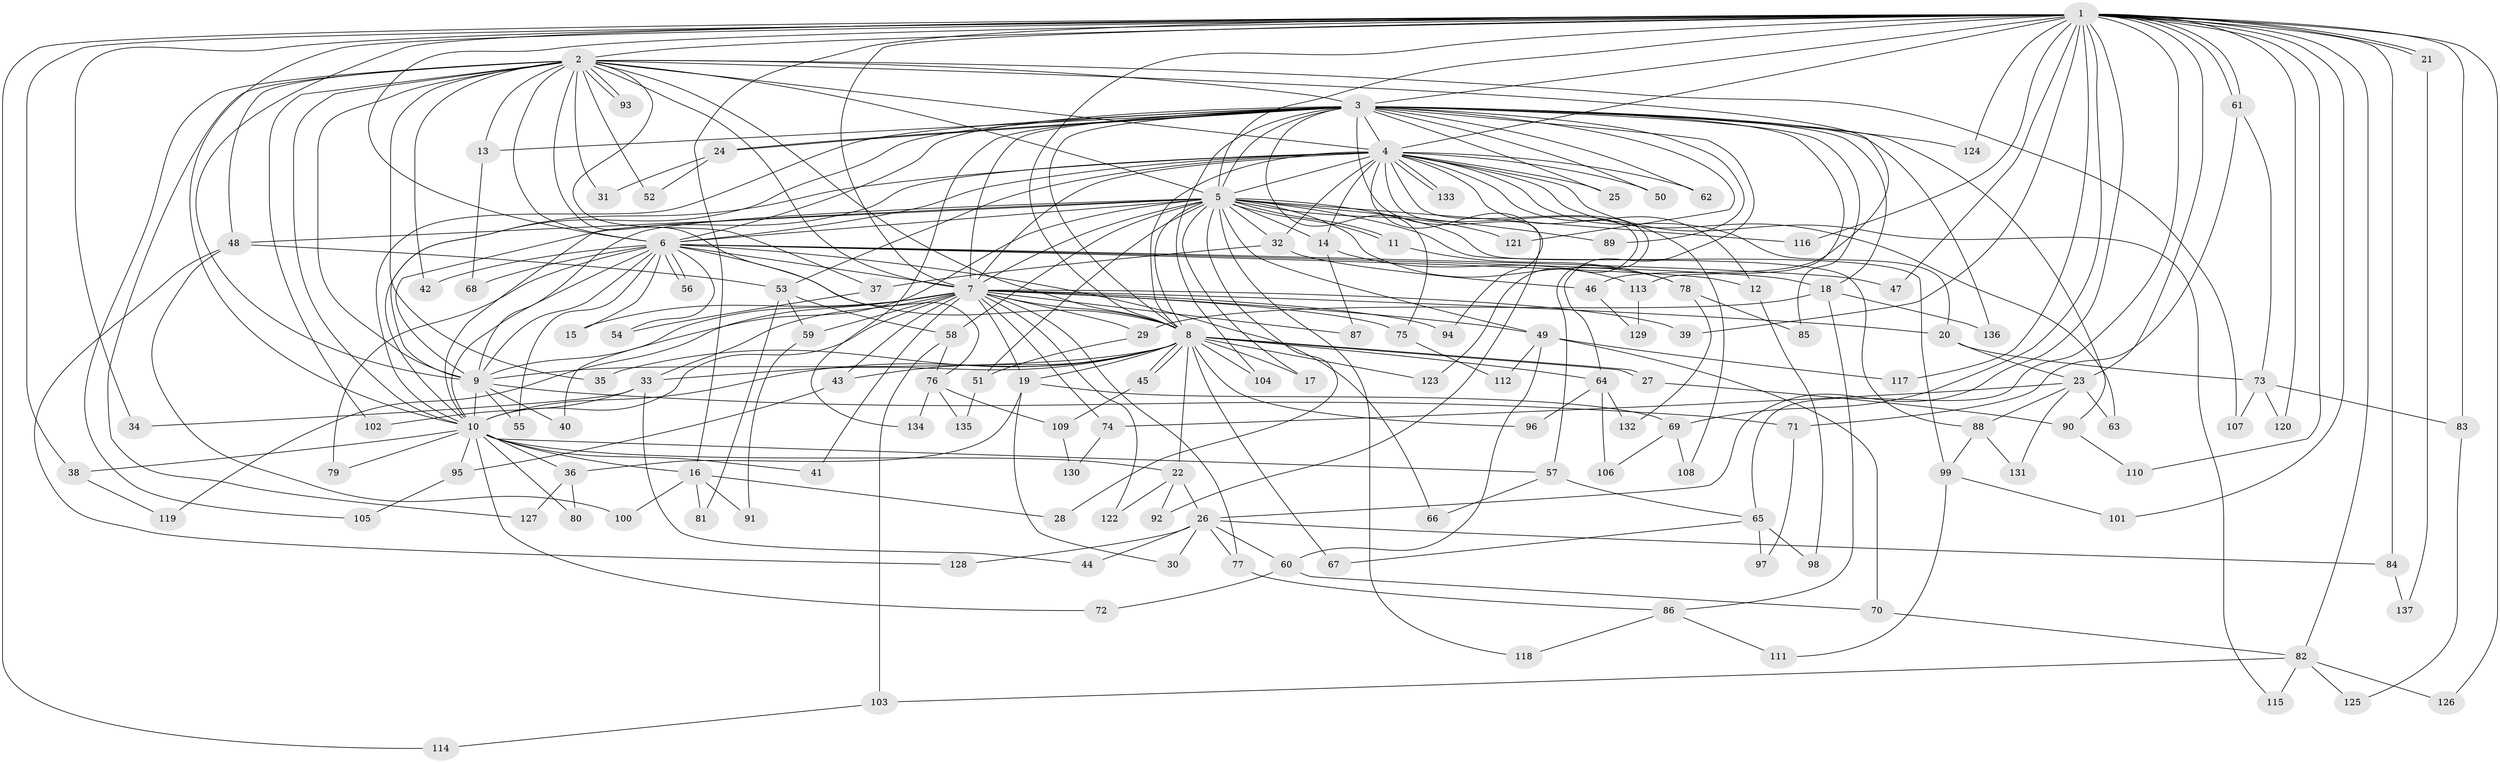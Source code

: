 // coarse degree distribution, {31: 0.009259259259259259, 34: 0.009259259259259259, 25: 0.009259259259259259, 22: 0.009259259259259259, 36: 0.009259259259259259, 24: 0.009259259259259259, 10: 0.009259259259259259, 15: 0.009259259259259259, 3: 0.17592592592592593, 4: 0.09259259259259259, 2: 0.49074074074074076, 6: 0.018518518518518517, 5: 0.10185185185185185, 7: 0.009259259259259259, 8: 0.018518518518518517, 1: 0.018518518518518517}
// Generated by graph-tools (version 1.1) at 2025/23/03/03/25 07:23:37]
// undirected, 137 vertices, 299 edges
graph export_dot {
graph [start="1"]
  node [color=gray90,style=filled];
  1;
  2;
  3;
  4;
  5;
  6;
  7;
  8;
  9;
  10;
  11;
  12;
  13;
  14;
  15;
  16;
  17;
  18;
  19;
  20;
  21;
  22;
  23;
  24;
  25;
  26;
  27;
  28;
  29;
  30;
  31;
  32;
  33;
  34;
  35;
  36;
  37;
  38;
  39;
  40;
  41;
  42;
  43;
  44;
  45;
  46;
  47;
  48;
  49;
  50;
  51;
  52;
  53;
  54;
  55;
  56;
  57;
  58;
  59;
  60;
  61;
  62;
  63;
  64;
  65;
  66;
  67;
  68;
  69;
  70;
  71;
  72;
  73;
  74;
  75;
  76;
  77;
  78;
  79;
  80;
  81;
  82;
  83;
  84;
  85;
  86;
  87;
  88;
  89;
  90;
  91;
  92;
  93;
  94;
  95;
  96;
  97;
  98;
  99;
  100;
  101;
  102;
  103;
  104;
  105;
  106;
  107;
  108;
  109;
  110;
  111;
  112;
  113;
  114;
  115;
  116;
  117;
  118;
  119;
  120;
  121;
  122;
  123;
  124;
  125;
  126;
  127;
  128;
  129;
  130;
  131;
  132;
  133;
  134;
  135;
  136;
  137;
  1 -- 2;
  1 -- 3;
  1 -- 4;
  1 -- 5;
  1 -- 6;
  1 -- 7;
  1 -- 8;
  1 -- 9;
  1 -- 10;
  1 -- 16;
  1 -- 21;
  1 -- 21;
  1 -- 23;
  1 -- 26;
  1 -- 34;
  1 -- 38;
  1 -- 39;
  1 -- 47;
  1 -- 61;
  1 -- 61;
  1 -- 65;
  1 -- 69;
  1 -- 82;
  1 -- 83;
  1 -- 84;
  1 -- 101;
  1 -- 110;
  1 -- 114;
  1 -- 116;
  1 -- 117;
  1 -- 120;
  1 -- 124;
  1 -- 126;
  2 -- 3;
  2 -- 4;
  2 -- 5;
  2 -- 6;
  2 -- 7;
  2 -- 8;
  2 -- 9;
  2 -- 10;
  2 -- 13;
  2 -- 31;
  2 -- 35;
  2 -- 37;
  2 -- 42;
  2 -- 46;
  2 -- 48;
  2 -- 52;
  2 -- 76;
  2 -- 93;
  2 -- 93;
  2 -- 102;
  2 -- 105;
  2 -- 107;
  2 -- 127;
  3 -- 4;
  3 -- 5;
  3 -- 6;
  3 -- 7;
  3 -- 8;
  3 -- 9;
  3 -- 10;
  3 -- 13;
  3 -- 18;
  3 -- 24;
  3 -- 24;
  3 -- 25;
  3 -- 50;
  3 -- 62;
  3 -- 64;
  3 -- 75;
  3 -- 85;
  3 -- 89;
  3 -- 90;
  3 -- 92;
  3 -- 104;
  3 -- 113;
  3 -- 121;
  3 -- 124;
  3 -- 134;
  3 -- 136;
  4 -- 5;
  4 -- 6;
  4 -- 7;
  4 -- 8;
  4 -- 9;
  4 -- 10;
  4 -- 12;
  4 -- 14;
  4 -- 20;
  4 -- 25;
  4 -- 32;
  4 -- 50;
  4 -- 53;
  4 -- 57;
  4 -- 62;
  4 -- 63;
  4 -- 94;
  4 -- 108;
  4 -- 115;
  4 -- 123;
  4 -- 133;
  4 -- 133;
  5 -- 6;
  5 -- 7;
  5 -- 8;
  5 -- 9;
  5 -- 10;
  5 -- 11;
  5 -- 11;
  5 -- 14;
  5 -- 17;
  5 -- 28;
  5 -- 32;
  5 -- 40;
  5 -- 48;
  5 -- 49;
  5 -- 51;
  5 -- 58;
  5 -- 78;
  5 -- 88;
  5 -- 89;
  5 -- 99;
  5 -- 116;
  5 -- 118;
  5 -- 121;
  6 -- 7;
  6 -- 8;
  6 -- 9;
  6 -- 10;
  6 -- 12;
  6 -- 15;
  6 -- 18;
  6 -- 42;
  6 -- 47;
  6 -- 54;
  6 -- 55;
  6 -- 56;
  6 -- 56;
  6 -- 66;
  6 -- 68;
  6 -- 79;
  7 -- 8;
  7 -- 9;
  7 -- 10;
  7 -- 15;
  7 -- 19;
  7 -- 20;
  7 -- 29;
  7 -- 33;
  7 -- 39;
  7 -- 41;
  7 -- 43;
  7 -- 49;
  7 -- 59;
  7 -- 74;
  7 -- 75;
  7 -- 77;
  7 -- 87;
  7 -- 94;
  7 -- 119;
  7 -- 122;
  8 -- 9;
  8 -- 10;
  8 -- 17;
  8 -- 19;
  8 -- 22;
  8 -- 27;
  8 -- 27;
  8 -- 33;
  8 -- 35;
  8 -- 43;
  8 -- 45;
  8 -- 45;
  8 -- 64;
  8 -- 67;
  8 -- 96;
  8 -- 104;
  8 -- 123;
  9 -- 10;
  9 -- 40;
  9 -- 55;
  9 -- 71;
  10 -- 16;
  10 -- 22;
  10 -- 36;
  10 -- 38;
  10 -- 41;
  10 -- 57;
  10 -- 72;
  10 -- 79;
  10 -- 80;
  10 -- 95;
  11 -- 78;
  12 -- 98;
  13 -- 68;
  14 -- 87;
  14 -- 113;
  16 -- 28;
  16 -- 81;
  16 -- 91;
  16 -- 100;
  18 -- 29;
  18 -- 86;
  18 -- 136;
  19 -- 30;
  19 -- 36;
  19 -- 69;
  20 -- 23;
  20 -- 73;
  21 -- 137;
  22 -- 26;
  22 -- 92;
  22 -- 122;
  23 -- 63;
  23 -- 74;
  23 -- 88;
  23 -- 131;
  24 -- 31;
  24 -- 52;
  26 -- 30;
  26 -- 44;
  26 -- 60;
  26 -- 77;
  26 -- 84;
  26 -- 128;
  27 -- 90;
  29 -- 51;
  32 -- 37;
  32 -- 46;
  33 -- 34;
  33 -- 44;
  33 -- 102;
  36 -- 80;
  36 -- 127;
  37 -- 54;
  38 -- 119;
  43 -- 95;
  45 -- 109;
  46 -- 129;
  48 -- 53;
  48 -- 100;
  48 -- 128;
  49 -- 60;
  49 -- 70;
  49 -- 112;
  49 -- 117;
  51 -- 135;
  53 -- 58;
  53 -- 59;
  53 -- 81;
  57 -- 65;
  57 -- 66;
  58 -- 76;
  58 -- 103;
  59 -- 91;
  60 -- 70;
  60 -- 72;
  61 -- 71;
  61 -- 73;
  64 -- 96;
  64 -- 106;
  64 -- 132;
  65 -- 67;
  65 -- 97;
  65 -- 98;
  69 -- 106;
  69 -- 108;
  70 -- 82;
  71 -- 97;
  73 -- 83;
  73 -- 107;
  73 -- 120;
  74 -- 130;
  75 -- 112;
  76 -- 109;
  76 -- 134;
  76 -- 135;
  77 -- 86;
  78 -- 85;
  78 -- 132;
  82 -- 103;
  82 -- 115;
  82 -- 125;
  82 -- 126;
  83 -- 125;
  84 -- 137;
  86 -- 111;
  86 -- 118;
  88 -- 99;
  88 -- 131;
  90 -- 110;
  95 -- 105;
  99 -- 101;
  99 -- 111;
  103 -- 114;
  109 -- 130;
  113 -- 129;
}
